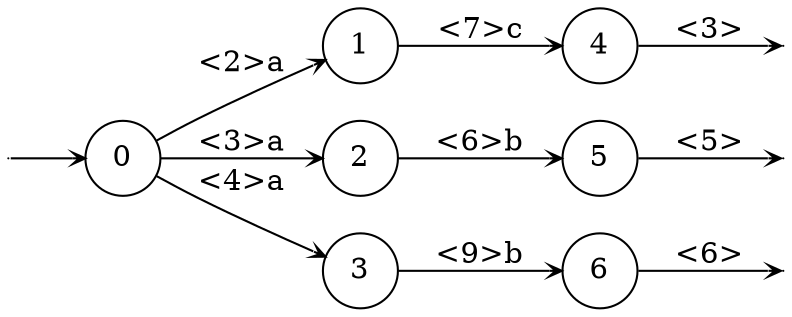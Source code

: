 digraph
{
  vcsn_context = "lal(abc), q"
  rankdir = LR
  edge [arrowhead = vee, arrowsize = .6]
  {
    node [shape = point, width = 0]
    I0
    F4
    F5
    F6
  }
  {
    node [shape = circle, style = rounded, width = 0.5]
    0
    1
    2
    3
    4
    5
    6
  }
  I0 -> 0
  0 -> 1 [label = "<2>a"]
  0 -> 2 [label = "<3>a"]
  0 -> 3 [label = "<4>a"]
  1 -> 4 [label = "<7>c"]
  2 -> 5 [label = "<6>b"]
  3 -> 6 [label = "<9>b"]
  4 -> F4 [label = "<3>"]
  5 -> F5 [label = "<5>"]
  6 -> F6 [label = "<6>"]
}
